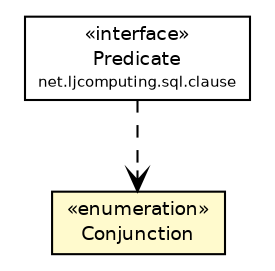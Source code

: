 #!/usr/local/bin/dot
#
# Class diagram 
# Generated by UMLGraph version R5_6 (http://www.umlgraph.org/)
#

digraph G {
	edge [fontname="Helvetica",fontsize=10,labelfontname="Helvetica",labelfontsize=10];
	node [fontname="Helvetica",fontsize=10,shape=plaintext];
	nodesep=0.25;
	ranksep=0.5;
	// net.ljcomputing.sql.clause.Predicate
	c675 [label=<<table title="net.ljcomputing.sql.clause.Predicate" border="0" cellborder="1" cellspacing="0" cellpadding="2" port="p" href="../clause/Predicate.html">
		<tr><td><table border="0" cellspacing="0" cellpadding="1">
<tr><td align="center" balign="center"> &#171;interface&#187; </td></tr>
<tr><td align="center" balign="center"> Predicate </td></tr>
<tr><td align="center" balign="center"><font point-size="7.0"> net.ljcomputing.sql.clause </font></td></tr>
		</table></td></tr>
		</table>>, URL="../clause/Predicate.html", fontname="Helvetica", fontcolor="black", fontsize=9.0];
	// net.ljcomputing.sql.literal.Conjunction
	c700 [label=<<table title="net.ljcomputing.sql.literal.Conjunction" border="0" cellborder="1" cellspacing="0" cellpadding="2" port="p" bgcolor="lemonChiffon" href="./Conjunction.html">
		<tr><td><table border="0" cellspacing="0" cellpadding="1">
<tr><td align="center" balign="center"> &#171;enumeration&#187; </td></tr>
<tr><td align="center" balign="center"> Conjunction </td></tr>
		</table></td></tr>
		</table>>, URL="./Conjunction.html", fontname="Helvetica", fontcolor="black", fontsize=9.0];
	// net.ljcomputing.sql.clause.Predicate DEPEND net.ljcomputing.sql.literal.Conjunction
	c675:p -> c700:p [taillabel="", label="", headlabel="", fontname="Helvetica", fontcolor="black", fontsize=10.0, color="black", arrowhead=open, style=dashed];
}

